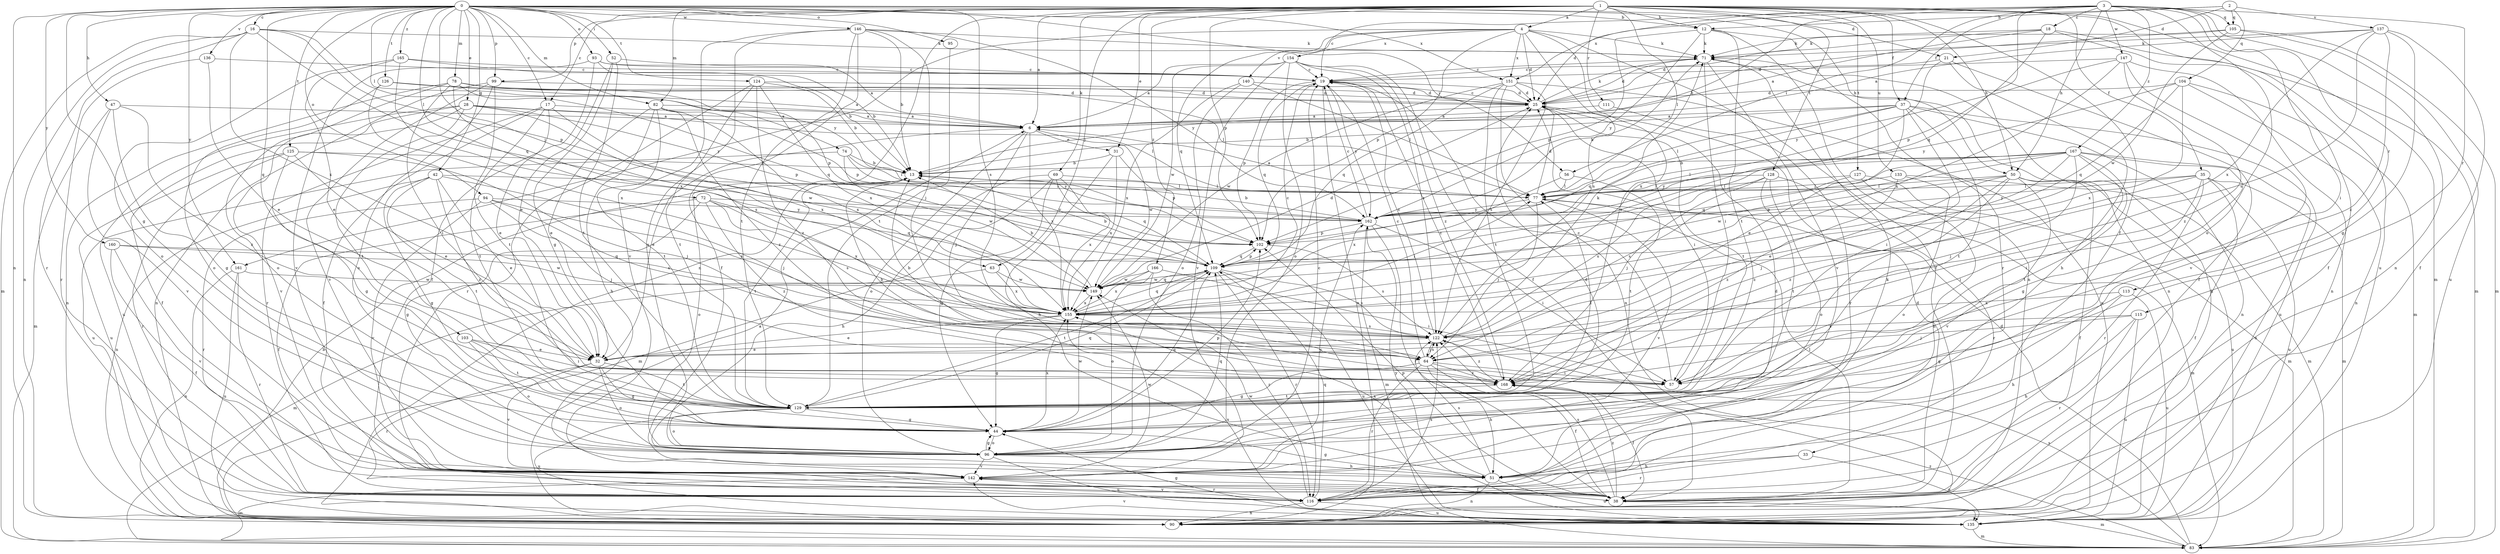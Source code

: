 strict digraph  {
0;
1;
2;
3;
4;
6;
12;
13;
16;
17;
18;
19;
21;
25;
28;
31;
32;
33;
35;
37;
38;
42;
44;
47;
50;
51;
52;
56;
57;
63;
64;
69;
71;
72;
74;
77;
78;
82;
83;
90;
93;
94;
95;
96;
99;
102;
103;
104;
105;
109;
111;
113;
115;
116;
122;
124;
125;
126;
127;
128;
129;
133;
135;
136;
137;
140;
142;
146;
147;
149;
151;
154;
155;
160;
161;
162;
165;
166;
167;
168;
0 -> 12  [label=b];
0 -> 16  [label=c];
0 -> 17  [label=c];
0 -> 21  [label=d];
0 -> 28  [label=e];
0 -> 42  [label=g];
0 -> 44  [label=g];
0 -> 47  [label=h];
0 -> 50  [label=h];
0 -> 52  [label=i];
0 -> 56  [label=i];
0 -> 63  [label=j];
0 -> 72  [label=l];
0 -> 74  [label=l];
0 -> 78  [label=m];
0 -> 82  [label=m];
0 -> 90  [label=n];
0 -> 93  [label=o];
0 -> 94  [label=o];
0 -> 95  [label=o];
0 -> 99  [label=p];
0 -> 103  [label=q];
0 -> 122  [label=s];
0 -> 124  [label=t];
0 -> 125  [label=t];
0 -> 126  [label=t];
0 -> 136  [label=v];
0 -> 146  [label=w];
0 -> 151  [label=x];
0 -> 160  [label=y];
0 -> 161  [label=y];
0 -> 165  [label=z];
1 -> 4  [label=a];
1 -> 6  [label=a];
1 -> 12  [label=b];
1 -> 17  [label=c];
1 -> 31  [label=e];
1 -> 33  [label=f];
1 -> 35  [label=f];
1 -> 37  [label=f];
1 -> 50  [label=h];
1 -> 63  [label=j];
1 -> 69  [label=k];
1 -> 77  [label=l];
1 -> 82  [label=m];
1 -> 83  [label=m];
1 -> 90  [label=n];
1 -> 99  [label=p];
1 -> 102  [label=p];
1 -> 111  [label=r];
1 -> 127  [label=t];
1 -> 128  [label=t];
1 -> 133  [label=u];
1 -> 135  [label=u];
1 -> 166  [label=z];
2 -> 12  [label=b];
2 -> 21  [label=d];
2 -> 104  [label=q];
2 -> 105  [label=q];
2 -> 137  [label=v];
2 -> 151  [label=x];
3 -> 13  [label=b];
3 -> 18  [label=c];
3 -> 19  [label=c];
3 -> 25  [label=d];
3 -> 37  [label=f];
3 -> 50  [label=h];
3 -> 56  [label=i];
3 -> 57  [label=i];
3 -> 90  [label=n];
3 -> 96  [label=o];
3 -> 105  [label=q];
3 -> 109  [label=q];
3 -> 113  [label=r];
3 -> 115  [label=r];
3 -> 147  [label=w];
3 -> 167  [label=z];
4 -> 25  [label=d];
4 -> 38  [label=f];
4 -> 71  [label=k];
4 -> 102  [label=p];
4 -> 109  [label=q];
4 -> 122  [label=s];
4 -> 140  [label=v];
4 -> 151  [label=x];
4 -> 154  [label=x];
4 -> 161  [label=y];
4 -> 168  [label=z];
6 -> 31  [label=e];
6 -> 32  [label=e];
6 -> 64  [label=j];
6 -> 96  [label=o];
6 -> 149  [label=w];
6 -> 155  [label=x];
12 -> 71  [label=k];
12 -> 90  [label=n];
12 -> 102  [label=p];
12 -> 116  [label=r];
12 -> 129  [label=t];
12 -> 162  [label=y];
13 -> 77  [label=l];
13 -> 96  [label=o];
13 -> 129  [label=t];
16 -> 71  [label=k];
16 -> 83  [label=m];
16 -> 90  [label=n];
16 -> 102  [label=p];
16 -> 109  [label=q];
16 -> 116  [label=r];
16 -> 155  [label=x];
16 -> 162  [label=y];
17 -> 6  [label=a];
17 -> 32  [label=e];
17 -> 38  [label=f];
17 -> 116  [label=r];
17 -> 129  [label=t];
17 -> 155  [label=x];
18 -> 6  [label=a];
18 -> 25  [label=d];
18 -> 38  [label=f];
18 -> 71  [label=k];
18 -> 83  [label=m];
18 -> 102  [label=p];
19 -> 25  [label=d];
19 -> 90  [label=n];
19 -> 102  [label=p];
19 -> 109  [label=q];
19 -> 162  [label=y];
21 -> 19  [label=c];
21 -> 38  [label=f];
21 -> 51  [label=h];
21 -> 155  [label=x];
25 -> 6  [label=a];
25 -> 19  [label=c];
25 -> 57  [label=i];
25 -> 71  [label=k];
25 -> 129  [label=t];
28 -> 6  [label=a];
28 -> 38  [label=f];
28 -> 77  [label=l];
28 -> 102  [label=p];
28 -> 129  [label=t];
28 -> 135  [label=u];
28 -> 142  [label=v];
28 -> 149  [label=w];
31 -> 13  [label=b];
31 -> 51  [label=h];
31 -> 102  [label=p];
31 -> 155  [label=x];
32 -> 44  [label=g];
32 -> 96  [label=o];
32 -> 116  [label=r];
32 -> 129  [label=t];
32 -> 142  [label=v];
33 -> 51  [label=h];
33 -> 116  [label=r];
33 -> 135  [label=u];
35 -> 38  [label=f];
35 -> 57  [label=i];
35 -> 77  [label=l];
35 -> 83  [label=m];
35 -> 116  [label=r];
35 -> 135  [label=u];
35 -> 162  [label=y];
35 -> 168  [label=z];
37 -> 6  [label=a];
37 -> 13  [label=b];
37 -> 32  [label=e];
37 -> 57  [label=i];
37 -> 77  [label=l];
37 -> 90  [label=n];
37 -> 109  [label=q];
37 -> 129  [label=t];
37 -> 135  [label=u];
38 -> 25  [label=d];
38 -> 77  [label=l];
38 -> 83  [label=m];
38 -> 102  [label=p];
38 -> 122  [label=s];
38 -> 168  [label=z];
42 -> 32  [label=e];
42 -> 44  [label=g];
42 -> 64  [label=j];
42 -> 77  [label=l];
42 -> 90  [label=n];
42 -> 129  [label=t];
42 -> 168  [label=z];
44 -> 96  [label=o];
44 -> 102  [label=p];
44 -> 109  [label=q];
44 -> 149  [label=w];
44 -> 155  [label=x];
47 -> 6  [label=a];
47 -> 44  [label=g];
47 -> 83  [label=m];
47 -> 142  [label=v];
47 -> 168  [label=z];
50 -> 38  [label=f];
50 -> 57  [label=i];
50 -> 64  [label=j];
50 -> 77  [label=l];
50 -> 102  [label=p];
50 -> 135  [label=u];
50 -> 142  [label=v];
50 -> 168  [label=z];
51 -> 25  [label=d];
51 -> 44  [label=g];
51 -> 90  [label=n];
51 -> 122  [label=s];
51 -> 135  [label=u];
51 -> 155  [label=x];
52 -> 19  [label=c];
52 -> 32  [label=e];
52 -> 44  [label=g];
52 -> 129  [label=t];
56 -> 77  [label=l];
56 -> 129  [label=t];
56 -> 155  [label=x];
57 -> 13  [label=b];
57 -> 19  [label=c];
63 -> 83  [label=m];
63 -> 149  [label=w];
63 -> 155  [label=x];
64 -> 13  [label=b];
64 -> 19  [label=c];
64 -> 38  [label=f];
64 -> 44  [label=g];
64 -> 51  [label=h];
64 -> 57  [label=i];
64 -> 116  [label=r];
64 -> 122  [label=s];
64 -> 168  [label=z];
69 -> 44  [label=g];
69 -> 51  [label=h];
69 -> 77  [label=l];
69 -> 83  [label=m];
69 -> 109  [label=q];
69 -> 155  [label=x];
71 -> 19  [label=c];
71 -> 25  [label=d];
71 -> 57  [label=i];
71 -> 90  [label=n];
71 -> 142  [label=v];
72 -> 38  [label=f];
72 -> 44  [label=g];
72 -> 109  [label=q];
72 -> 122  [label=s];
72 -> 155  [label=x];
72 -> 162  [label=y];
72 -> 168  [label=z];
74 -> 13  [label=b];
74 -> 77  [label=l];
74 -> 135  [label=u];
74 -> 149  [label=w];
74 -> 162  [label=y];
77 -> 6  [label=a];
77 -> 25  [label=d];
77 -> 64  [label=j];
77 -> 83  [label=m];
77 -> 142  [label=v];
77 -> 162  [label=y];
78 -> 25  [label=d];
78 -> 57  [label=i];
78 -> 77  [label=l];
78 -> 90  [label=n];
78 -> 96  [label=o];
78 -> 102  [label=p];
78 -> 109  [label=q];
78 -> 122  [label=s];
82 -> 6  [label=a];
82 -> 32  [label=e];
82 -> 51  [label=h];
82 -> 102  [label=p];
82 -> 129  [label=t];
82 -> 155  [label=x];
82 -> 168  [label=z];
83 -> 25  [label=d];
83 -> 122  [label=s];
83 -> 168  [label=z];
90 -> 6  [label=a];
90 -> 13  [label=b];
93 -> 6  [label=a];
93 -> 13  [label=b];
93 -> 19  [label=c];
93 -> 38  [label=f];
93 -> 142  [label=v];
94 -> 64  [label=j];
94 -> 116  [label=r];
94 -> 122  [label=s];
94 -> 142  [label=v];
94 -> 155  [label=x];
94 -> 162  [label=y];
95 -> 129  [label=t];
96 -> 19  [label=c];
96 -> 25  [label=d];
96 -> 44  [label=g];
96 -> 51  [label=h];
96 -> 109  [label=q];
96 -> 135  [label=u];
96 -> 142  [label=v];
99 -> 25  [label=d];
99 -> 90  [label=n];
99 -> 96  [label=o];
99 -> 129  [label=t];
99 -> 142  [label=v];
102 -> 109  [label=q];
102 -> 122  [label=s];
103 -> 32  [label=e];
103 -> 57  [label=i];
103 -> 96  [label=o];
103 -> 129  [label=t];
104 -> 25  [label=d];
104 -> 83  [label=m];
104 -> 90  [label=n];
104 -> 109  [label=q];
104 -> 155  [label=x];
104 -> 162  [label=y];
105 -> 25  [label=d];
105 -> 71  [label=k];
105 -> 83  [label=m];
105 -> 135  [label=u];
105 -> 149  [label=w];
109 -> 13  [label=b];
109 -> 102  [label=p];
109 -> 116  [label=r];
109 -> 122  [label=s];
109 -> 129  [label=t];
109 -> 135  [label=u];
109 -> 149  [label=w];
111 -> 6  [label=a];
111 -> 116  [label=r];
113 -> 44  [label=g];
113 -> 51  [label=h];
113 -> 135  [label=u];
113 -> 155  [label=x];
115 -> 51  [label=h];
115 -> 64  [label=j];
115 -> 116  [label=r];
115 -> 122  [label=s];
115 -> 135  [label=u];
116 -> 71  [label=k];
116 -> 90  [label=n];
116 -> 109  [label=q];
116 -> 122  [label=s];
116 -> 135  [label=u];
116 -> 142  [label=v];
116 -> 149  [label=w];
122 -> 19  [label=c];
122 -> 32  [label=e];
122 -> 64  [label=j];
122 -> 71  [label=k];
122 -> 168  [label=z];
124 -> 13  [label=b];
124 -> 25  [label=d];
124 -> 116  [label=r];
124 -> 129  [label=t];
124 -> 155  [label=x];
124 -> 168  [label=z];
125 -> 13  [label=b];
125 -> 32  [label=e];
125 -> 44  [label=g];
125 -> 64  [label=j];
125 -> 116  [label=r];
125 -> 135  [label=u];
126 -> 6  [label=a];
126 -> 25  [label=d];
126 -> 96  [label=o];
126 -> 155  [label=x];
127 -> 51  [label=h];
127 -> 77  [label=l];
127 -> 83  [label=m];
127 -> 122  [label=s];
128 -> 64  [label=j];
128 -> 77  [label=l];
128 -> 96  [label=o];
128 -> 116  [label=r];
128 -> 122  [label=s];
128 -> 129  [label=t];
129 -> 44  [label=g];
129 -> 77  [label=l];
129 -> 96  [label=o];
129 -> 109  [label=q];
129 -> 135  [label=u];
133 -> 77  [label=l];
133 -> 83  [label=m];
133 -> 96  [label=o];
133 -> 168  [label=z];
135 -> 44  [label=g];
135 -> 71  [label=k];
135 -> 83  [label=m];
135 -> 142  [label=v];
135 -> 155  [label=x];
135 -> 162  [label=y];
136 -> 19  [label=c];
136 -> 32  [label=e];
136 -> 116  [label=r];
137 -> 6  [label=a];
137 -> 38  [label=f];
137 -> 44  [label=g];
137 -> 71  [label=k];
137 -> 122  [label=s];
137 -> 155  [label=x];
137 -> 168  [label=z];
140 -> 25  [label=d];
140 -> 77  [label=l];
140 -> 96  [label=o];
140 -> 155  [label=x];
142 -> 38  [label=f];
142 -> 83  [label=m];
142 -> 116  [label=r];
142 -> 149  [label=w];
142 -> 162  [label=y];
146 -> 13  [label=b];
146 -> 38  [label=f];
146 -> 64  [label=j];
146 -> 71  [label=k];
146 -> 96  [label=o];
146 -> 129  [label=t];
146 -> 142  [label=v];
146 -> 162  [label=y];
147 -> 19  [label=c];
147 -> 90  [label=n];
147 -> 142  [label=v];
147 -> 155  [label=x];
147 -> 162  [label=y];
147 -> 168  [label=z];
149 -> 13  [label=b];
149 -> 25  [label=d];
149 -> 109  [label=q];
149 -> 155  [label=x];
151 -> 25  [label=d];
151 -> 90  [label=n];
151 -> 109  [label=q];
151 -> 122  [label=s];
151 -> 129  [label=t];
151 -> 135  [label=u];
151 -> 149  [label=w];
154 -> 6  [label=a];
154 -> 19  [label=c];
154 -> 38  [label=f];
154 -> 96  [label=o];
154 -> 122  [label=s];
154 -> 142  [label=v];
154 -> 149  [label=w];
154 -> 168  [label=z];
155 -> 19  [label=c];
155 -> 32  [label=e];
155 -> 44  [label=g];
155 -> 77  [label=l];
155 -> 109  [label=q];
155 -> 122  [label=s];
160 -> 38  [label=f];
160 -> 109  [label=q];
160 -> 142  [label=v];
160 -> 149  [label=w];
161 -> 90  [label=n];
161 -> 116  [label=r];
161 -> 135  [label=u];
161 -> 149  [label=w];
162 -> 13  [label=b];
162 -> 19  [label=c];
162 -> 38  [label=f];
162 -> 57  [label=i];
162 -> 71  [label=k];
162 -> 83  [label=m];
162 -> 102  [label=p];
165 -> 13  [label=b];
165 -> 19  [label=c];
165 -> 32  [label=e];
165 -> 96  [label=o];
165 -> 155  [label=x];
166 -> 57  [label=i];
166 -> 96  [label=o];
166 -> 116  [label=r];
166 -> 149  [label=w];
166 -> 155  [label=x];
167 -> 13  [label=b];
167 -> 32  [label=e];
167 -> 44  [label=g];
167 -> 57  [label=i];
167 -> 64  [label=j];
167 -> 77  [label=l];
167 -> 90  [label=n];
167 -> 109  [label=q];
167 -> 129  [label=t];
167 -> 149  [label=w];
167 -> 162  [label=y];
168 -> 19  [label=c];
168 -> 38  [label=f];
168 -> 129  [label=t];
}
